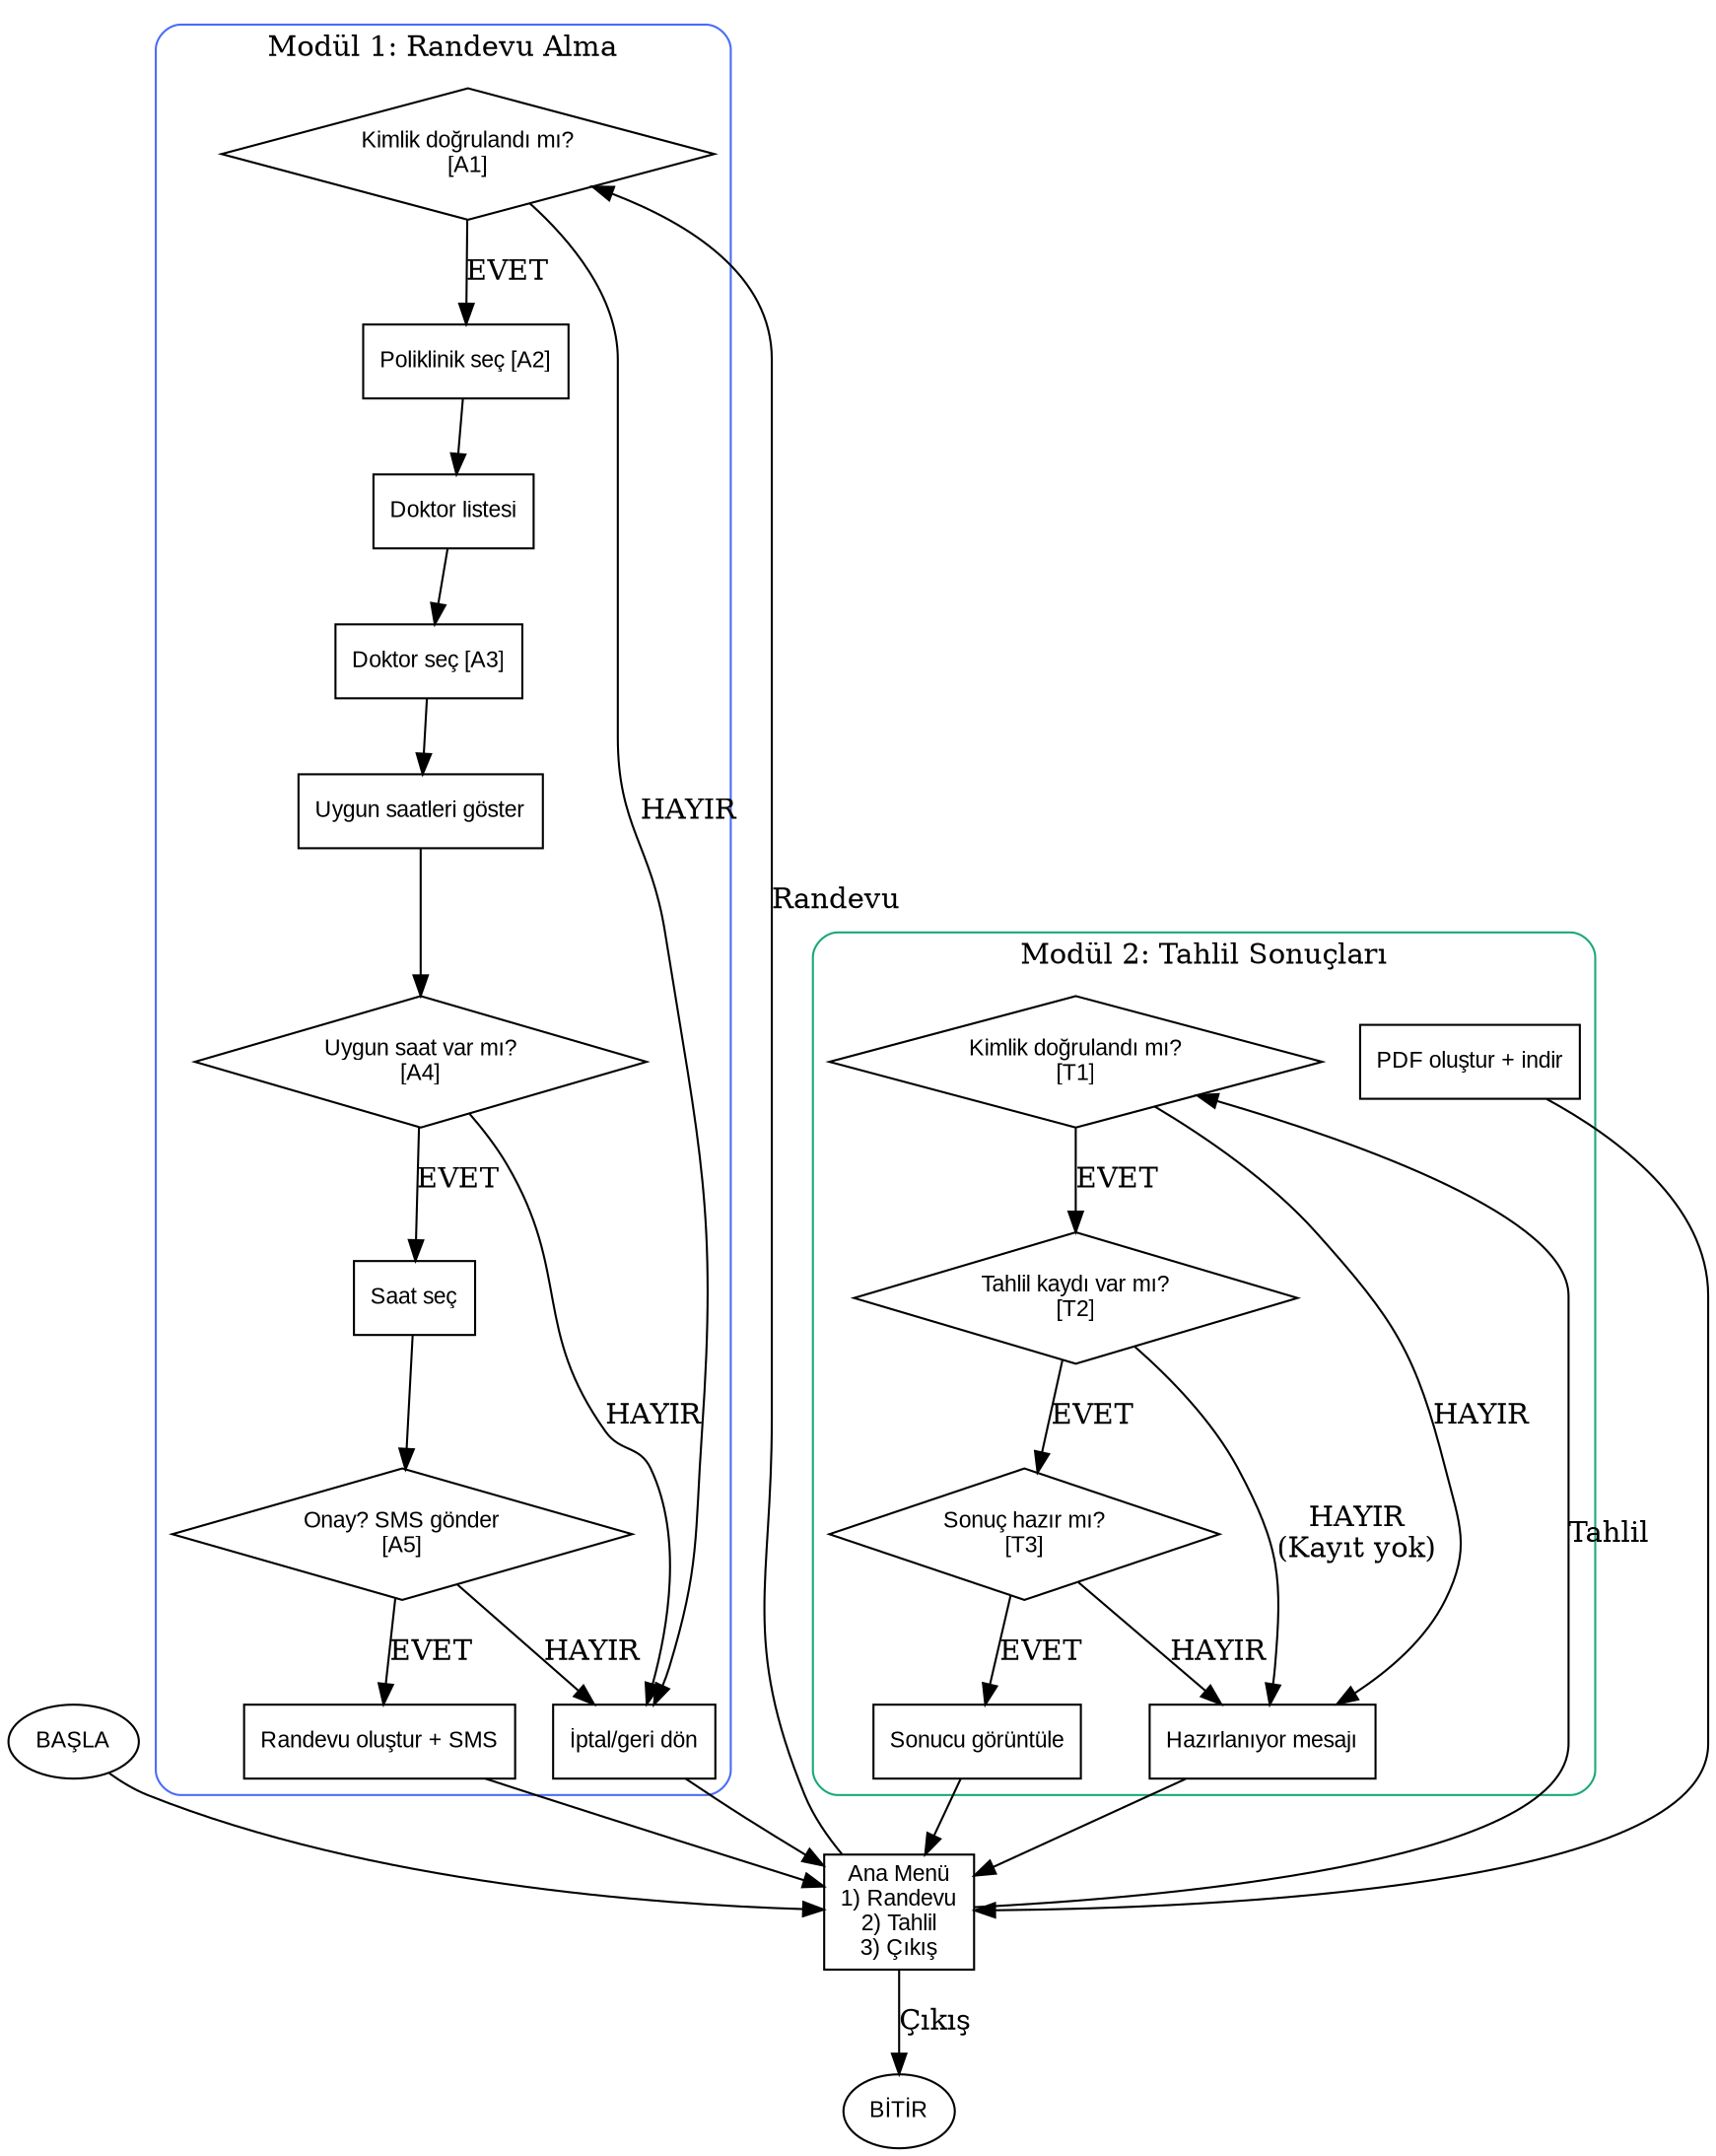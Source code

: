 // Görev 3 – Modüler Yaklaşım (rankdir=TB; her modül ayrı subgraph)
digraph HospitalSystem {
  rankdir=TB;
  node [fontname="Arial", fontsize=11];

  start [shape=oval, label="BAŞLA"];
  menu  [shape=rectangle, label="Ana Menü\n1) Randevu\n2) Tahlil\n3) Çıkış"];
  exit  [shape=oval, label="BİTİR"];

  start -> menu;

  // --- Modül 1: Randevu Alma ---
  subgraph cluster_appointment {
    label="Modül 1: Randevu Alma";
    color="#4a6cf7"; style="rounded";

    a_id   [shape=diamond,  label="Kimlik doğrulandı mı?\n[A1]"];
    a_pol  [shape=rectangle,label="Poliklinik seç [A2]"];
    a_docL [shape=rectangle,label="Doktor listesi"];
    a_doc  [shape=rectangle,label="Doktor seç [A3]"];
    a_slot [shape=rectangle,label="Uygun saatleri göster"];
    a_has  [shape=diamond,  label="Uygun saat var mı?\n[A4]"];
    a_sel  [shape=rectangle,label="Saat seç"];
    a_ok   [shape=diamond,  label="Onay? SMS gönder\n[A5]"];
    a_done [shape=rectangle,label="Randevu oluştur + SMS"];
    a_fail [shape=rectangle,label="İptal/geri dön"];

    // Flow
    a_id -> a_pol [label="EVET"];
    a_id -> a_fail [label="HAYIR"];
    a_pol -> a_docL -> a_doc -> a_slot -> a_has;
    a_has -> a_sel [label="EVET"];
    a_has -> a_fail [label="HAYIR"];
    a_sel -> a_ok;
    a_ok -> a_done [label="EVET"];
    a_ok -> a_fail [label="HAYIR"];
  }

  // --- Modül 2: Tahlil Sonuçları ---
  subgraph cluster_lab {
    label="Modül 2: Tahlil Sonuçları";
    color="#19a974"; style="rounded";

    t_id   [shape=diamond,  label="Kimlik doğrulandı mı?\n[T1]"];
    t_exist[shape=diamond,  label="Tahlil kaydı var mı?\n[T2]"];
    t_ready[shape=diamond,  label="Sonuç hazır mı?\n[T3]"];
    t_view [shape=rectangle,label="Sonucu görüntüle"];
    t_pdf  [shape=rectangle,label="PDF oluştur + indir"];
    t_wait [shape=rectangle,label="Hazırlanıyor mesajı"];

    t_id -> t_exist [label="EVET"];
    t_id -> t_wait  [label="HAYIR"];
    t_exist -> t_ready [label="EVET"];
    t_exist -> t_wait  [label="HAYIR\n(Kayıt yok)"];
    t_ready -> t_view [label="EVET"];
    t_ready -> t_wait [label="HAYIR"];
  }

  // Menüden modüllere geçiş ve geri dönüş
  menu -> a_id   [label="Randevu"];
  menu -> t_id   [label="Tahlil"];
  menu -> exit   [label="Çıkış"];

  // Modüllerden menüye geri
  a_done -> menu;
  a_fail -> menu;
  t_view -> menu;
  t_pdf  -> menu;
  t_wait -> menu;
}
